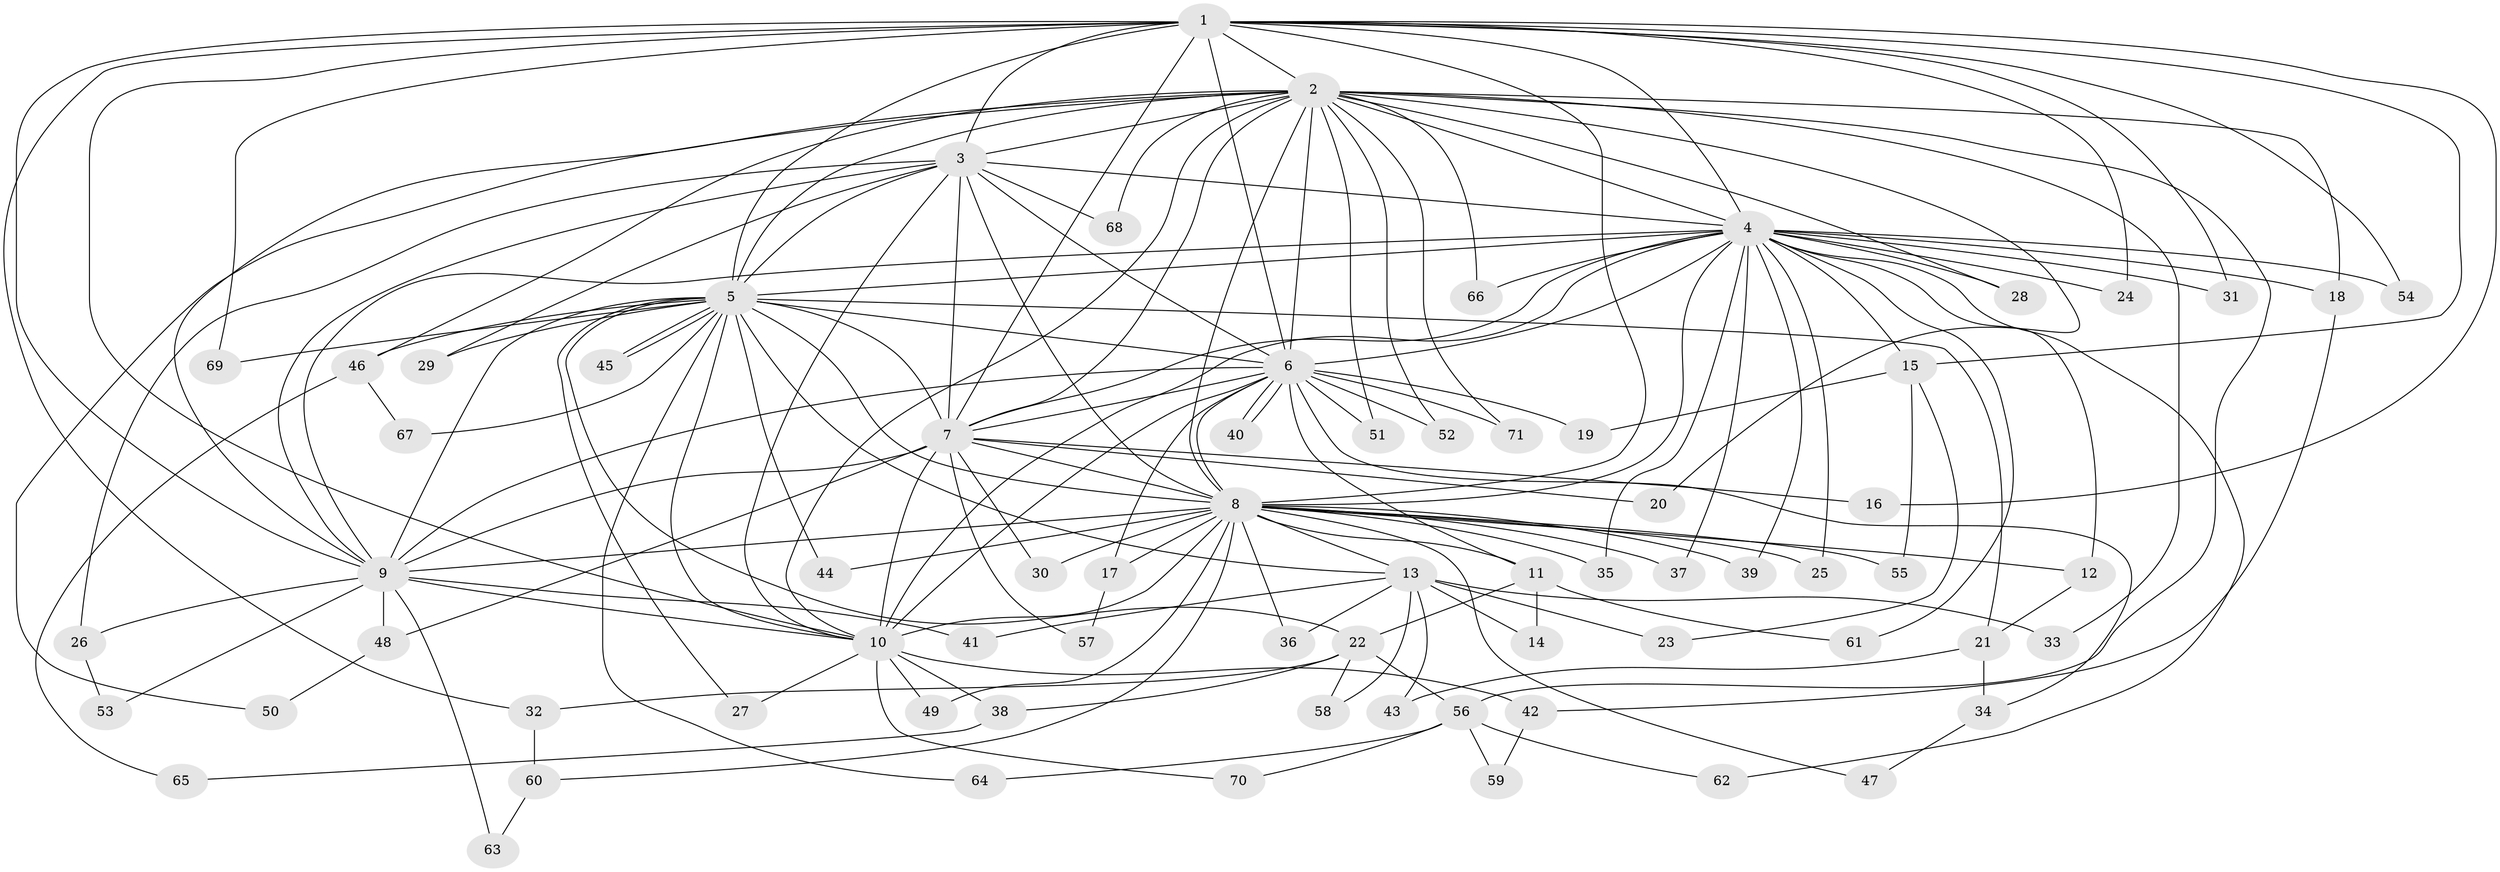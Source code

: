 // Generated by graph-tools (version 1.1) at 2025/14/03/09/25 04:14:00]
// undirected, 71 vertices, 167 edges
graph export_dot {
graph [start="1"]
  node [color=gray90,style=filled];
  1;
  2;
  3;
  4;
  5;
  6;
  7;
  8;
  9;
  10;
  11;
  12;
  13;
  14;
  15;
  16;
  17;
  18;
  19;
  20;
  21;
  22;
  23;
  24;
  25;
  26;
  27;
  28;
  29;
  30;
  31;
  32;
  33;
  34;
  35;
  36;
  37;
  38;
  39;
  40;
  41;
  42;
  43;
  44;
  45;
  46;
  47;
  48;
  49;
  50;
  51;
  52;
  53;
  54;
  55;
  56;
  57;
  58;
  59;
  60;
  61;
  62;
  63;
  64;
  65;
  66;
  67;
  68;
  69;
  70;
  71;
  1 -- 2;
  1 -- 3;
  1 -- 4;
  1 -- 5;
  1 -- 6;
  1 -- 7;
  1 -- 8;
  1 -- 9;
  1 -- 10;
  1 -- 15;
  1 -- 16;
  1 -- 24;
  1 -- 31;
  1 -- 32;
  1 -- 54;
  1 -- 69;
  2 -- 3;
  2 -- 4;
  2 -- 5;
  2 -- 6;
  2 -- 7;
  2 -- 8;
  2 -- 9;
  2 -- 10;
  2 -- 18;
  2 -- 20;
  2 -- 28;
  2 -- 33;
  2 -- 46;
  2 -- 50;
  2 -- 51;
  2 -- 52;
  2 -- 56;
  2 -- 66;
  2 -- 68;
  2 -- 71;
  3 -- 4;
  3 -- 5;
  3 -- 6;
  3 -- 7;
  3 -- 8;
  3 -- 9;
  3 -- 10;
  3 -- 26;
  3 -- 29;
  3 -- 68;
  4 -- 5;
  4 -- 6;
  4 -- 7;
  4 -- 8;
  4 -- 9;
  4 -- 10;
  4 -- 12;
  4 -- 15;
  4 -- 18;
  4 -- 24;
  4 -- 25;
  4 -- 28;
  4 -- 31;
  4 -- 35;
  4 -- 37;
  4 -- 39;
  4 -- 54;
  4 -- 61;
  4 -- 62;
  4 -- 66;
  5 -- 6;
  5 -- 7;
  5 -- 8;
  5 -- 9;
  5 -- 10;
  5 -- 13;
  5 -- 21;
  5 -- 22;
  5 -- 27;
  5 -- 29;
  5 -- 44;
  5 -- 45;
  5 -- 45;
  5 -- 46;
  5 -- 64;
  5 -- 67;
  5 -- 69;
  6 -- 7;
  6 -- 8;
  6 -- 9;
  6 -- 10;
  6 -- 11;
  6 -- 17;
  6 -- 19;
  6 -- 34;
  6 -- 40;
  6 -- 40;
  6 -- 51;
  6 -- 52;
  6 -- 71;
  7 -- 8;
  7 -- 9;
  7 -- 10;
  7 -- 16;
  7 -- 20;
  7 -- 30;
  7 -- 48;
  7 -- 57;
  8 -- 9;
  8 -- 10;
  8 -- 11;
  8 -- 12;
  8 -- 13;
  8 -- 17;
  8 -- 25;
  8 -- 30;
  8 -- 35;
  8 -- 36;
  8 -- 37;
  8 -- 39;
  8 -- 44;
  8 -- 47;
  8 -- 49;
  8 -- 55;
  8 -- 60;
  9 -- 10;
  9 -- 26;
  9 -- 41;
  9 -- 48;
  9 -- 53;
  9 -- 63;
  10 -- 27;
  10 -- 38;
  10 -- 42;
  10 -- 49;
  10 -- 70;
  11 -- 14;
  11 -- 22;
  11 -- 61;
  12 -- 21;
  13 -- 14;
  13 -- 23;
  13 -- 33;
  13 -- 36;
  13 -- 41;
  13 -- 43;
  13 -- 58;
  15 -- 19;
  15 -- 23;
  15 -- 55;
  17 -- 57;
  18 -- 42;
  21 -- 34;
  21 -- 43;
  22 -- 32;
  22 -- 38;
  22 -- 56;
  22 -- 58;
  26 -- 53;
  32 -- 60;
  34 -- 47;
  38 -- 65;
  42 -- 59;
  46 -- 65;
  46 -- 67;
  48 -- 50;
  56 -- 59;
  56 -- 62;
  56 -- 64;
  56 -- 70;
  60 -- 63;
}
